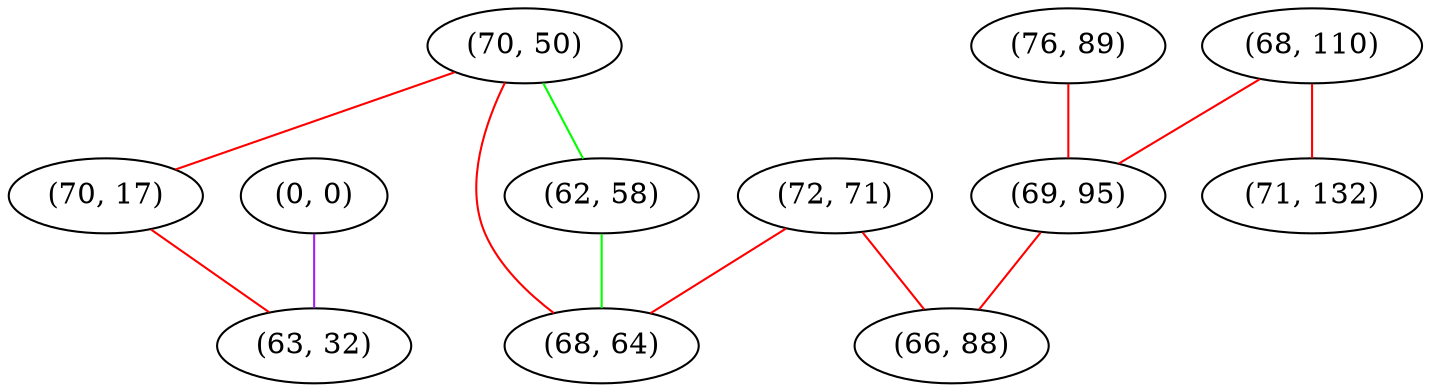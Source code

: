 graph "" {
"(70, 50)";
"(76, 89)";
"(68, 110)";
"(0, 0)";
"(71, 132)";
"(62, 58)";
"(72, 71)";
"(69, 95)";
"(66, 88)";
"(70, 17)";
"(63, 32)";
"(68, 64)";
"(70, 50)" -- "(70, 17)"  [color=red, key=0, weight=1];
"(70, 50)" -- "(62, 58)"  [color=green, key=0, weight=2];
"(70, 50)" -- "(68, 64)"  [color=red, key=0, weight=1];
"(76, 89)" -- "(69, 95)"  [color=red, key=0, weight=1];
"(68, 110)" -- "(71, 132)"  [color=red, key=0, weight=1];
"(68, 110)" -- "(69, 95)"  [color=red, key=0, weight=1];
"(0, 0)" -- "(63, 32)"  [color=purple, key=0, weight=4];
"(62, 58)" -- "(68, 64)"  [color=green, key=0, weight=2];
"(72, 71)" -- "(66, 88)"  [color=red, key=0, weight=1];
"(72, 71)" -- "(68, 64)"  [color=red, key=0, weight=1];
"(69, 95)" -- "(66, 88)"  [color=red, key=0, weight=1];
"(70, 17)" -- "(63, 32)"  [color=red, key=0, weight=1];
}
